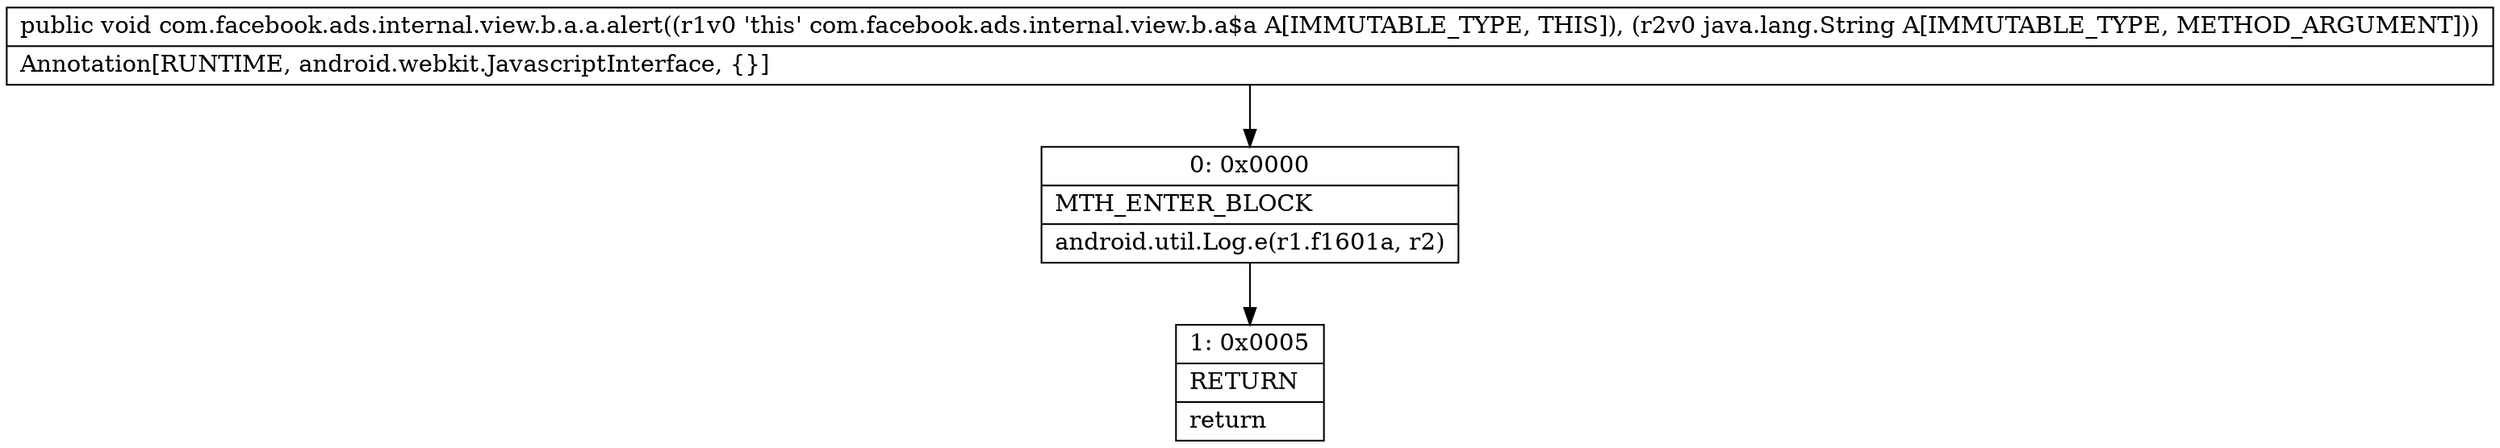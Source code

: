 digraph "CFG forcom.facebook.ads.internal.view.b.a.a.alert(Ljava\/lang\/String;)V" {
Node_0 [shape=record,label="{0\:\ 0x0000|MTH_ENTER_BLOCK\l|android.util.Log.e(r1.f1601a, r2)\l}"];
Node_1 [shape=record,label="{1\:\ 0x0005|RETURN\l|return\l}"];
MethodNode[shape=record,label="{public void com.facebook.ads.internal.view.b.a.a.alert((r1v0 'this' com.facebook.ads.internal.view.b.a$a A[IMMUTABLE_TYPE, THIS]), (r2v0 java.lang.String A[IMMUTABLE_TYPE, METHOD_ARGUMENT]))  | Annotation[RUNTIME, android.webkit.JavascriptInterface, \{\}]\l}"];
MethodNode -> Node_0;
Node_0 -> Node_1;
}

